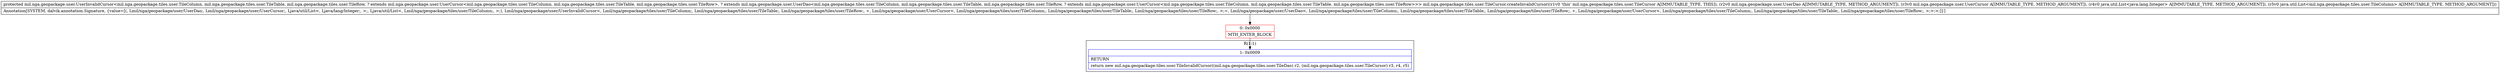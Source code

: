 digraph "CFG formil.nga.geopackage.tiles.user.TileCursor.createInvalidCursor(Lmil\/nga\/geopackage\/user\/UserDao;Lmil\/nga\/geopackage\/user\/UserCursor;Ljava\/util\/List;Ljava\/util\/List;)Lmil\/nga\/geopackage\/user\/UserInvalidCursor;" {
subgraph cluster_Region_822226041 {
label = "R(1:1)";
node [shape=record,color=blue];
Node_1 [shape=record,label="{1\:\ 0x0009|RETURN\l|return new mil.nga.geopackage.tiles.user.TileInvalidCursor((mil.nga.geopackage.tiles.user.TileDao) r2, (mil.nga.geopackage.tiles.user.TileCursor) r3, r4, r5)\l}"];
}
Node_0 [shape=record,color=red,label="{0\:\ 0x0000|MTH_ENTER_BLOCK\l}"];
MethodNode[shape=record,label="{protected mil.nga.geopackage.user.UserInvalidCursor\<mil.nga.geopackage.tiles.user.TileColumn, mil.nga.geopackage.tiles.user.TileTable, mil.nga.geopackage.tiles.user.TileRow, ? extends mil.nga.geopackage.user.UserCursor\<mil.nga.geopackage.tiles.user.TileColumn, mil.nga.geopackage.tiles.user.TileTable, mil.nga.geopackage.tiles.user.TileRow\>, ? extends mil.nga.geopackage.user.UserDao\<mil.nga.geopackage.tiles.user.TileColumn, mil.nga.geopackage.tiles.user.TileTable, mil.nga.geopackage.tiles.user.TileRow, ? extends mil.nga.geopackage.user.UserCursor\<mil.nga.geopackage.tiles.user.TileColumn, mil.nga.geopackage.tiles.user.TileTable, mil.nga.geopackage.tiles.user.TileRow\>\>\> mil.nga.geopackage.tiles.user.TileCursor.createInvalidCursor((r1v0 'this' mil.nga.geopackage.tiles.user.TileCursor A[IMMUTABLE_TYPE, THIS]), (r2v0 mil.nga.geopackage.user.UserDao A[IMMUTABLE_TYPE, METHOD_ARGUMENT]), (r3v0 mil.nga.geopackage.user.UserCursor A[IMMUTABLE_TYPE, METHOD_ARGUMENT]), (r4v0 java.util.List\<java.lang.Integer\> A[IMMUTABLE_TYPE, METHOD_ARGUMENT]), (r5v0 java.util.List\<mil.nga.geopackage.tiles.user.TileColumn\> A[IMMUTABLE_TYPE, METHOD_ARGUMENT]))  | Annotation[SYSTEM, dalvik.annotation.Signature, \{value=[(, Lmil\/nga\/geopackage\/user\/UserDao;, Lmil\/nga\/geopackage\/user\/UserCursor;, Ljava\/util\/List\<, Ljava\/lang\/Integer;, \>;, Ljava\/util\/List\<, Lmil\/nga\/geopackage\/tiles\/user\/TileColumn;, \>;), Lmil\/nga\/geopackage\/user\/UserInvalidCursor\<, Lmil\/nga\/geopackage\/tiles\/user\/TileColumn;, Lmil\/nga\/geopackage\/tiles\/user\/TileTable;, Lmil\/nga\/geopackage\/tiles\/user\/TileRow;, +, Lmil\/nga\/geopackage\/user\/UserCursor\<, Lmil\/nga\/geopackage\/tiles\/user\/TileColumn;, Lmil\/nga\/geopackage\/tiles\/user\/TileTable;, Lmil\/nga\/geopackage\/tiles\/user\/TileRow;, \>;+, Lmil\/nga\/geopackage\/user\/UserDao\<, Lmil\/nga\/geopackage\/tiles\/user\/TileColumn;, Lmil\/nga\/geopackage\/tiles\/user\/TileTable;, Lmil\/nga\/geopackage\/tiles\/user\/TileRow;, +, Lmil\/nga\/geopackage\/user\/UserCursor\<, Lmil\/nga\/geopackage\/tiles\/user\/TileColumn;, Lmil\/nga\/geopackage\/tiles\/user\/TileTable;, Lmil\/nga\/geopackage\/tiles\/user\/TileRow;, \>;\>;\>;]\}]\l}"];
MethodNode -> Node_0;
Node_0 -> Node_1;
}


